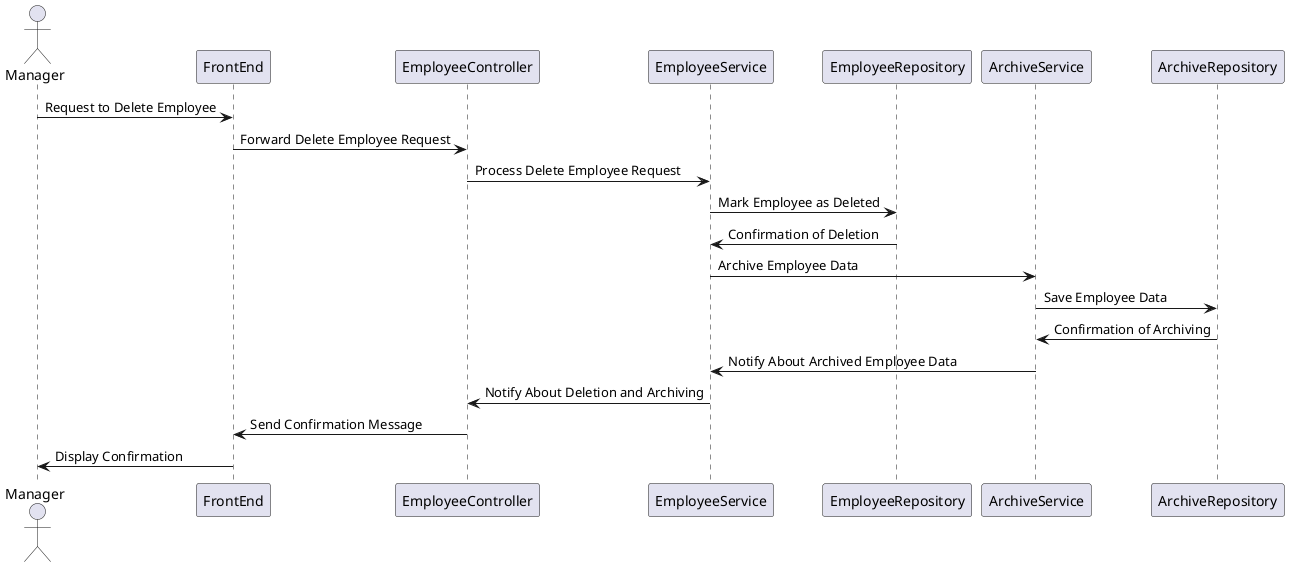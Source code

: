 @startuml
actor Manager
participant FrontEnd
participant EmployeeController
participant EmployeeService
participant EmployeeRepository
participant ArchiveService
participant ArchiveRepository

Manager -> FrontEnd: Request to Delete Employee
FrontEnd -> EmployeeController: Forward Delete Employee Request
EmployeeController -> EmployeeService: Process Delete Employee Request
EmployeeService -> EmployeeRepository: Mark Employee as Deleted
EmployeeRepository -> EmployeeService: Confirmation of Deletion
EmployeeService -> ArchiveService: Archive Employee Data
ArchiveService -> ArchiveRepository: Save Employee Data
ArchiveRepository -> ArchiveService: Confirmation of Archiving
ArchiveService -> EmployeeService: Notify About Archived Employee Data
EmployeeService -> EmployeeController: Notify About Deletion and Archiving
EmployeeController -> FrontEnd: Send Confirmation Message
FrontEnd -> Manager: Display Confirmation

@enduml
